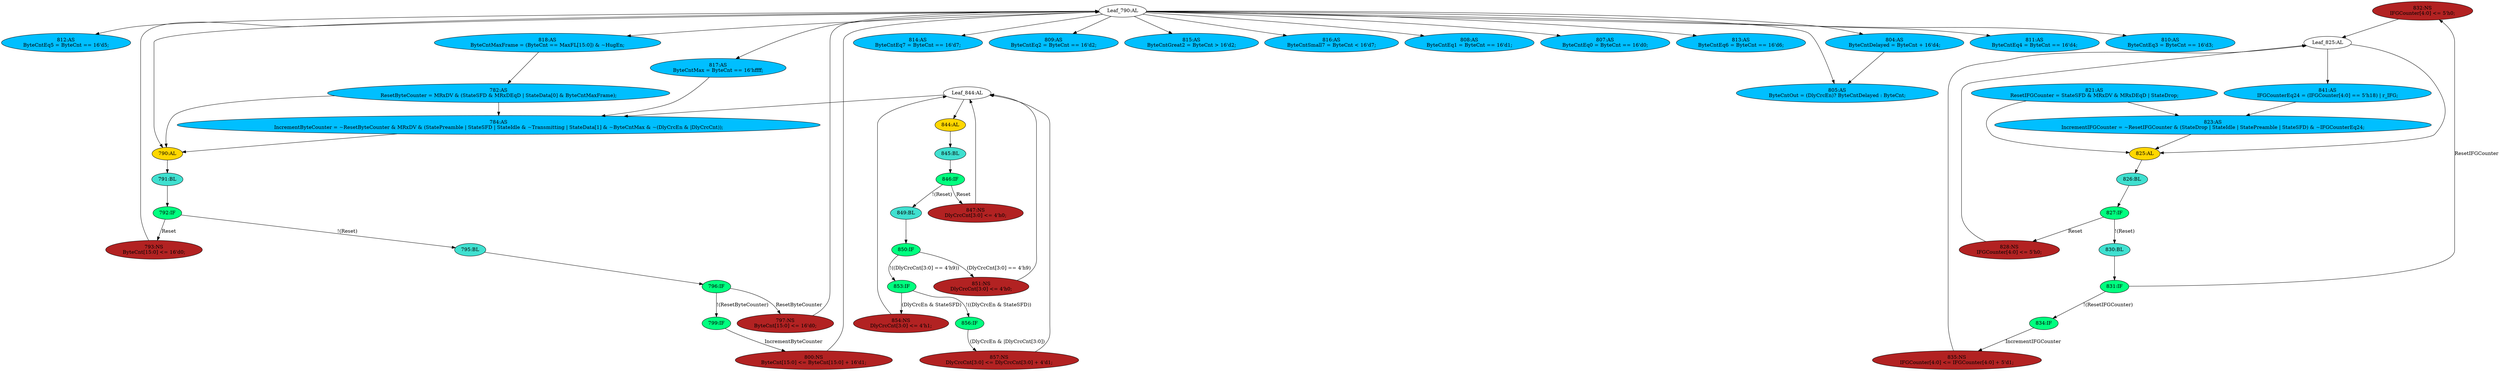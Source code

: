 strict digraph "compose( ,  )" {
	node [label="\N"];
	"812:AS"	 [ast="<pyverilog.vparser.ast.Assign object at 0x7fb40f0a7950>",
		def_var="['ByteCntEq5']",
		fillcolor=deepskyblue,
		label="812:AS
ByteCntEq5 = ByteCnt == 16'd5;",
		statements="[]",
		style=filled,
		typ=Assign,
		use_var="['ByteCnt']"];
	"856:IF"	 [ast="<pyverilog.vparser.ast.IfStatement object at 0x7fb40f07af90>",
		fillcolor=springgreen,
		label="856:IF",
		statements="[]",
		style=filled,
		typ=IfStatement];
	"857:NS"	 [ast="<pyverilog.vparser.ast.NonblockingSubstitution object at 0x7fb40f0aa190>",
		fillcolor=firebrick,
		label="857:NS
DlyCrcCnt[3:0] <= DlyCrcCnt[3:0] + 4'd1;",
		statements="[<pyverilog.vparser.ast.NonblockingSubstitution object at 0x7fb40f0aa190>]",
		style=filled,
		typ=NonblockingSubstitution];
	"856:IF" -> "857:NS"	 [cond="['DlyCrcEn', 'DlyCrcCnt']",
		label="(DlyCrcEn & |DlyCrcCnt[3:0])",
		lineno=856];
	"849:BL"	 [ast="<pyverilog.vparser.ast.Block object at 0x7fb40f07a390>",
		fillcolor=turquoise,
		label="849:BL",
		statements="[]",
		style=filled,
		typ=Block];
	"850:IF"	 [ast="<pyverilog.vparser.ast.IfStatement object at 0x7fb40f07a7d0>",
		fillcolor=springgreen,
		label="850:IF",
		statements="[]",
		style=filled,
		typ=IfStatement];
	"849:BL" -> "850:IF"	 [cond="[]",
		lineno=None];
	"796:IF"	 [ast="<pyverilog.vparser.ast.IfStatement object at 0x7fb40f0b4790>",
		fillcolor=springgreen,
		label="796:IF",
		statements="[]",
		style=filled,
		typ=IfStatement];
	"797:NS"	 [ast="<pyverilog.vparser.ast.NonblockingSubstitution object at 0x7fb40f0b4750>",
		fillcolor=firebrick,
		label="797:NS
ByteCnt[15:0] <= 16'd0;",
		statements="[<pyverilog.vparser.ast.NonblockingSubstitution object at 0x7fb40f0b4750>]",
		style=filled,
		typ=NonblockingSubstitution];
	"796:IF" -> "797:NS"	 [cond="['ResetByteCounter']",
		label=ResetByteCounter,
		lineno=796];
	"799:IF"	 [ast="<pyverilog.vparser.ast.IfStatement object at 0x7fb40f0b4a50>",
		fillcolor=springgreen,
		label="799:IF",
		statements="[]",
		style=filled,
		typ=IfStatement];
	"796:IF" -> "799:IF"	 [cond="['ResetByteCounter']",
		label="!(ResetByteCounter)",
		lineno=796];
	"782:AS"	 [ast="<pyverilog.vparser.ast.Assign object at 0x7fb40f0a4650>",
		def_var="['ResetByteCounter']",
		fillcolor=deepskyblue,
		label="782:AS
ResetByteCounter = MRxDV & (StateSFD & MRxDEqD | StateData[0] & ByteCntMaxFrame);",
		statements="[]",
		style=filled,
		typ=Assign,
		use_var="['MRxDV', 'StateSFD', 'MRxDEqD', 'StateData', 'ByteCntMaxFrame']"];
	"784:AS"	 [ast="<pyverilog.vparser.ast.Assign object at 0x7fb40f0a4fd0>",
		def_var="['IncrementByteCounter']",
		fillcolor=deepskyblue,
		label="784:AS
IncrementByteCounter = ~ResetByteCounter & MRxDV & (StatePreamble | StateSFD | StateIdle & ~Transmitting | StateData[1] & ~\
ByteCntMax & ~(DlyCrcEn & |DlyCrcCnt));",
		statements="[]",
		style=filled,
		typ=Assign,
		use_var="['ResetByteCounter', 'MRxDV', 'StatePreamble', 'StateSFD', 'StateIdle', 'Transmitting', 'StateData', 'ByteCntMax', 'DlyCrcEn', '\
DlyCrcCnt']"];
	"782:AS" -> "784:AS";
	"790:AL"	 [ast="<pyverilog.vparser.ast.Always object at 0x7fb40f0b4150>",
		clk_sens=True,
		fillcolor=gold,
		label="790:AL",
		sens="['MRxClk', 'Reset']",
		statements="[]",
		style=filled,
		typ=Always,
		use_var="['Reset', 'ResetByteCounter', 'ByteCnt', 'IncrementByteCounter']"];
	"782:AS" -> "790:AL";
	"832:NS"	 [ast="<pyverilog.vparser.ast.NonblockingSubstitution object at 0x7fb40f09d750>",
		fillcolor=firebrick,
		label="832:NS
IFGCounter[4:0] <= 5'h0;",
		statements="[<pyverilog.vparser.ast.NonblockingSubstitution object at 0x7fb40f09d750>]",
		style=filled,
		typ=NonblockingSubstitution];
	"Leaf_825:AL"	 [def_var="['IFGCounter']",
		label="Leaf_825:AL"];
	"832:NS" -> "Leaf_825:AL"	 [cond="[]",
		lineno=None];
	"823:AS"	 [ast="<pyverilog.vparser.ast.Assign object at 0x7fb40f087dd0>",
		def_var="['IncrementIFGCounter']",
		fillcolor=deepskyblue,
		label="823:AS
IncrementIFGCounter = ~ResetIFGCounter & (StateDrop | StateIdle | StatePreamble | StateSFD) & ~IFGCounterEq24;",
		statements="[]",
		style=filled,
		typ=Assign,
		use_var="['ResetIFGCounter', 'StateDrop', 'StateIdle', 'StatePreamble', 'StateSFD', 'IFGCounterEq24']"];
	"825:AL"	 [ast="<pyverilog.vparser.ast.Always object at 0x7fb40f09d150>",
		clk_sens=True,
		fillcolor=gold,
		label="825:AL",
		sens="['MRxClk', 'Reset']",
		statements="[]",
		style=filled,
		typ=Always,
		use_var="['Reset', 'ResetIFGCounter', 'IncrementIFGCounter', 'IFGCounter']"];
	"823:AS" -> "825:AL";
	"814:AS"	 [ast="<pyverilog.vparser.ast.Assign object at 0x7fb40f0a7cd0>",
		def_var="['ByteCntEq7']",
		fillcolor=deepskyblue,
		label="814:AS
ByteCntEq7 = ByteCnt == 16'd7;",
		statements="[]",
		style=filled,
		typ=Assign,
		use_var="['ByteCnt']"];
	"841:AS"	 [ast="<pyverilog.vparser.ast.Assign object at 0x7fb40f09dd10>",
		def_var="['IFGCounterEq24']",
		fillcolor=deepskyblue,
		label="841:AS
IFGCounterEq24 = (IFGCounter[4:0] == 5'h18) | r_IFG;",
		statements="[]",
		style=filled,
		typ=Assign,
		use_var="['IFGCounter', 'r_IFG']"];
	"841:AS" -> "823:AS";
	"Leaf_790:AL"	 [def_var="['ByteCnt']",
		label="Leaf_790:AL"];
	"797:NS" -> "Leaf_790:AL"	 [cond="[]",
		lineno=None];
	"Leaf_825:AL" -> "841:AS";
	"Leaf_825:AL" -> "825:AL";
	"800:NS"	 [ast="<pyverilog.vparser.ast.NonblockingSubstitution object at 0x7fb40f0b4c10>",
		fillcolor=firebrick,
		label="800:NS
ByteCnt[15:0] <= ByteCnt[15:0] + 16'd1;",
		statements="[<pyverilog.vparser.ast.NonblockingSubstitution object at 0x7fb40f0b4c10>]",
		style=filled,
		typ=NonblockingSubstitution];
	"799:IF" -> "800:NS"	 [cond="['IncrementByteCounter']",
		label=IncrementByteCounter,
		lineno=799];
	"809:AS"	 [ast="<pyverilog.vparser.ast.Assign object at 0x7fb40f0a7410>",
		def_var="['ByteCntEq2']",
		fillcolor=deepskyblue,
		label="809:AS
ByteCntEq2 = ByteCnt == 16'd2;",
		statements="[]",
		style=filled,
		typ=Assign,
		use_var="['ByteCnt']"];
	"Leaf_790:AL" -> "812:AS";
	"Leaf_790:AL" -> "814:AS";
	"Leaf_790:AL" -> "809:AS";
	"817:AS"	 [ast="<pyverilog.vparser.ast.Assign object at 0x7fb40f0872d0>",
		def_var="['ByteCntMax']",
		fillcolor=deepskyblue,
		label="817:AS
ByteCntMax = ByteCnt == 16'hffff;",
		statements="[]",
		style=filled,
		typ=Assign,
		use_var="['ByteCnt']"];
	"Leaf_790:AL" -> "817:AS";
	"815:AS"	 [ast="<pyverilog.vparser.ast.Assign object at 0x7fb40f0a7ed0>",
		def_var="['ByteCntGreat2']",
		fillcolor=deepskyblue,
		label="815:AS
ByteCntGreat2 = ByteCnt > 16'd2;",
		statements="[]",
		style=filled,
		typ=Assign,
		use_var="['ByteCnt']"];
	"Leaf_790:AL" -> "815:AS";
	"816:AS"	 [ast="<pyverilog.vparser.ast.Assign object at 0x7fb40f087110>",
		def_var="['ByteCntSmall7']",
		fillcolor=deepskyblue,
		label="816:AS
ByteCntSmall7 = ByteCnt < 16'd7;",
		statements="[]",
		style=filled,
		typ=Assign,
		use_var="['ByteCnt']"];
	"Leaf_790:AL" -> "816:AS";
	"808:AS"	 [ast="<pyverilog.vparser.ast.Assign object at 0x7fb40f0a7250>",
		def_var="['ByteCntEq1']",
		fillcolor=deepskyblue,
		label="808:AS
ByteCntEq1 = ByteCnt == 16'd1;",
		statements="[]",
		style=filled,
		typ=Assign,
		use_var="['ByteCnt']"];
	"Leaf_790:AL" -> "808:AS";
	"807:AS"	 [ast="<pyverilog.vparser.ast.Assign object at 0x7fb40f0a7090>",
		def_var="['ByteCntEq0']",
		fillcolor=deepskyblue,
		label="807:AS
ByteCntEq0 = ByteCnt == 16'd0;",
		statements="[]",
		style=filled,
		typ=Assign,
		use_var="['ByteCnt']"];
	"Leaf_790:AL" -> "807:AS";
	"813:AS"	 [ast="<pyverilog.vparser.ast.Assign object at 0x7fb40f0a7b10>",
		def_var="['ByteCntEq6']",
		fillcolor=deepskyblue,
		label="813:AS
ByteCntEq6 = ByteCnt == 16'd6;",
		statements="[]",
		style=filled,
		typ=Assign,
		use_var="['ByteCnt']"];
	"Leaf_790:AL" -> "813:AS";
	"804:AS"	 [ast="<pyverilog.vparser.ast.Assign object at 0x7fb40f0b4b90>",
		def_var="['ByteCntDelayed']",
		fillcolor=deepskyblue,
		label="804:AS
ByteCntDelayed = ByteCnt + 16'd4;",
		statements="[]",
		style=filled,
		typ=Assign,
		use_var="['ByteCnt']"];
	"Leaf_790:AL" -> "804:AS";
	"818:AS"	 [ast="<pyverilog.vparser.ast.Assign object at 0x7fb40f087550>",
		def_var="['ByteCntMaxFrame']",
		fillcolor=deepskyblue,
		label="818:AS
ByteCntMaxFrame = (ByteCnt == MaxFL[15:0]) & ~HugEn;",
		statements="[]",
		style=filled,
		typ=Assign,
		use_var="['ByteCnt', 'MaxFL', 'HugEn']"];
	"Leaf_790:AL" -> "818:AS";
	"Leaf_790:AL" -> "790:AL";
	"811:AS"	 [ast="<pyverilog.vparser.ast.Assign object at 0x7fb40f0a7790>",
		def_var="['ByteCntEq4']",
		fillcolor=deepskyblue,
		label="811:AS
ByteCntEq4 = ByteCnt == 16'd4;",
		statements="[]",
		style=filled,
		typ=Assign,
		use_var="['ByteCnt']"];
	"Leaf_790:AL" -> "811:AS";
	"805:AS"	 [ast="<pyverilog.vparser.ast.Assign object at 0x7fb40f0b4e10>",
		def_var="['ByteCntOut']",
		fillcolor=deepskyblue,
		label="805:AS
ByteCntOut = (DlyCrcEn)? ByteCntDelayed : ByteCnt;",
		statements="[]",
		style=filled,
		typ=Assign,
		use_var="['DlyCrcEn', 'ByteCntDelayed', 'ByteCnt']"];
	"Leaf_790:AL" -> "805:AS";
	"810:AS"	 [ast="<pyverilog.vparser.ast.Assign object at 0x7fb40f0a75d0>",
		def_var="['ByteCntEq3']",
		fillcolor=deepskyblue,
		label="810:AS
ByteCntEq3 = ByteCnt == 16'd3;",
		statements="[]",
		style=filled,
		typ=Assign,
		use_var="['ByteCnt']"];
	"Leaf_790:AL" -> "810:AS";
	"817:AS" -> "784:AS";
	"853:IF"	 [ast="<pyverilog.vparser.ast.IfStatement object at 0x7fb40f07ab90>",
		fillcolor=springgreen,
		label="853:IF",
		statements="[]",
		style=filled,
		typ=IfStatement];
	"853:IF" -> "856:IF"	 [cond="['DlyCrcEn', 'StateSFD']",
		label="!((DlyCrcEn & StateSFD))",
		lineno=853];
	"854:NS"	 [ast="<pyverilog.vparser.ast.NonblockingSubstitution object at 0x7fb40f07ab50>",
		fillcolor=firebrick,
		label="854:NS
DlyCrcCnt[3:0] <= 4'h1;",
		statements="[<pyverilog.vparser.ast.NonblockingSubstitution object at 0x7fb40f07ab50>]",
		style=filled,
		typ=NonblockingSubstitution];
	"853:IF" -> "854:NS"	 [cond="['DlyCrcEn', 'StateSFD']",
		label="(DlyCrcEn & StateSFD)",
		lineno=853];
	"834:IF"	 [ast="<pyverilog.vparser.ast.IfStatement object at 0x7fb40f09da50>",
		fillcolor=springgreen,
		label="834:IF",
		statements="[]",
		style=filled,
		typ=IfStatement];
	"835:NS"	 [ast="<pyverilog.vparser.ast.NonblockingSubstitution object at 0x7fb40f09dc10>",
		fillcolor=firebrick,
		label="835:NS
IFGCounter[4:0] <= IFGCounter[4:0] + 5'd1;",
		statements="[<pyverilog.vparser.ast.NonblockingSubstitution object at 0x7fb40f09dc10>]",
		style=filled,
		typ=NonblockingSubstitution];
	"834:IF" -> "835:NS"	 [cond="['IncrementIFGCounter']",
		label=IncrementIFGCounter,
		lineno=834];
	"Leaf_844:AL"	 [def_var="['DlyCrcCnt']",
		label="Leaf_844:AL"];
	"Leaf_844:AL" -> "784:AS";
	"844:AL"	 [ast="<pyverilog.vparser.ast.Always object at 0x7fb40f07a090>",
		clk_sens=True,
		fillcolor=gold,
		label="844:AL",
		sens="['MRxClk', 'Reset']",
		statements="[]",
		style=filled,
		typ=Always,
		use_var="['Reset', 'DlyCrcEn', 'StateSFD', 'DlyCrcCnt']"];
	"Leaf_844:AL" -> "844:AL";
	"793:NS"	 [ast="<pyverilog.vparser.ast.NonblockingSubstitution object at 0x7fb40f0b4390>",
		fillcolor=firebrick,
		label="793:NS
ByteCnt[15:0] <= 16'd0;",
		statements="[<pyverilog.vparser.ast.NonblockingSubstitution object at 0x7fb40f0b4390>]",
		style=filled,
		typ=NonblockingSubstitution];
	"793:NS" -> "Leaf_790:AL"	 [cond="[]",
		lineno=None];
	"800:NS" -> "Leaf_790:AL"	 [cond="[]",
		lineno=None];
	"857:NS" -> "Leaf_844:AL"	 [cond="[]",
		lineno=None];
	"828:NS"	 [ast="<pyverilog.vparser.ast.NonblockingSubstitution object at 0x7fb40f09d390>",
		fillcolor=firebrick,
		label="828:NS
IFGCounter[4:0] <= 5'h0;",
		statements="[<pyverilog.vparser.ast.NonblockingSubstitution object at 0x7fb40f09d390>]",
		style=filled,
		typ=NonblockingSubstitution];
	"828:NS" -> "Leaf_825:AL"	 [cond="[]",
		lineno=None];
	"845:BL"	 [ast="<pyverilog.vparser.ast.Block object at 0x7fb40f07a050>",
		fillcolor=turquoise,
		label="845:BL",
		statements="[]",
		style=filled,
		typ=Block];
	"846:IF"	 [ast="<pyverilog.vparser.ast.IfStatement object at 0x7fb40f07a310>",
		fillcolor=springgreen,
		label="846:IF",
		statements="[]",
		style=filled,
		typ=IfStatement];
	"845:BL" -> "846:IF"	 [cond="[]",
		lineno=None];
	"804:AS" -> "805:AS";
	"851:NS"	 [ast="<pyverilog.vparser.ast.NonblockingSubstitution object at 0x7fb40f07a790>",
		fillcolor=firebrick,
		label="851:NS
DlyCrcCnt[3:0] <= 4'h0;",
		statements="[<pyverilog.vparser.ast.NonblockingSubstitution object at 0x7fb40f07a790>]",
		style=filled,
		typ=NonblockingSubstitution];
	"851:NS" -> "Leaf_844:AL"	 [cond="[]",
		lineno=None];
	"784:AS" -> "790:AL";
	"844:AL" -> "845:BL"	 [cond="[]",
		lineno=None];
	"826:BL"	 [ast="<pyverilog.vparser.ast.Block object at 0x7fb40f09d110>",
		fillcolor=turquoise,
		label="826:BL",
		statements="[]",
		style=filled,
		typ=Block];
	"825:AL" -> "826:BL"	 [cond="[]",
		lineno=None];
	"850:IF" -> "853:IF"	 [cond="['DlyCrcCnt']",
		label="!((DlyCrcCnt[3:0] == 4'h9))",
		lineno=850];
	"850:IF" -> "851:NS"	 [cond="['DlyCrcCnt']",
		label="(DlyCrcCnt[3:0] == 4'h9)",
		lineno=850];
	"818:AS" -> "782:AS";
	"854:NS" -> "Leaf_844:AL"	 [cond="[]",
		lineno=None];
	"835:NS" -> "Leaf_825:AL"	 [cond="[]",
		lineno=None];
	"792:IF"	 [ast="<pyverilog.vparser.ast.IfStatement object at 0x7fb40f0b43d0>",
		fillcolor=springgreen,
		label="792:IF",
		statements="[]",
		style=filled,
		typ=IfStatement];
	"792:IF" -> "793:NS"	 [cond="['Reset']",
		label=Reset,
		lineno=792];
	"795:BL"	 [ast="<pyverilog.vparser.ast.Block object at 0x7fb40f0b4450>",
		fillcolor=turquoise,
		label="795:BL",
		statements="[]",
		style=filled,
		typ=Block];
	"792:IF" -> "795:BL"	 [cond="['Reset']",
		label="!(Reset)",
		lineno=792];
	"791:BL"	 [ast="<pyverilog.vparser.ast.Block object at 0x7fb40f0b4190>",
		fillcolor=turquoise,
		label="791:BL",
		statements="[]",
		style=filled,
		typ=Block];
	"791:BL" -> "792:IF"	 [cond="[]",
		lineno=None];
	"790:AL" -> "791:BL"	 [cond="[]",
		lineno=None];
	"795:BL" -> "796:IF"	 [cond="[]",
		lineno=None];
	"831:IF"	 [ast="<pyverilog.vparser.ast.IfStatement object at 0x7fb40f09d790>",
		fillcolor=springgreen,
		label="831:IF",
		statements="[]",
		style=filled,
		typ=IfStatement];
	"831:IF" -> "832:NS"	 [cond="['ResetIFGCounter']",
		label=ResetIFGCounter,
		lineno=831];
	"831:IF" -> "834:IF"	 [cond="['ResetIFGCounter']",
		label="!(ResetIFGCounter)",
		lineno=831];
	"827:IF"	 [ast="<pyverilog.vparser.ast.IfStatement object at 0x7fb40f09d3d0>",
		fillcolor=springgreen,
		label="827:IF",
		statements="[]",
		style=filled,
		typ=IfStatement];
	"826:BL" -> "827:IF"	 [cond="[]",
		lineno=None];
	"846:IF" -> "849:BL"	 [cond="['Reset']",
		label="!(Reset)",
		lineno=846];
	"847:NS"	 [ast="<pyverilog.vparser.ast.NonblockingSubstitution object at 0x7fb40f07a2d0>",
		fillcolor=firebrick,
		label="847:NS
DlyCrcCnt[3:0] <= 4'h0;",
		statements="[<pyverilog.vparser.ast.NonblockingSubstitution object at 0x7fb40f07a2d0>]",
		style=filled,
		typ=NonblockingSubstitution];
	"846:IF" -> "847:NS"	 [cond="['Reset']",
		label=Reset,
		lineno=846];
	"830:BL"	 [ast="<pyverilog.vparser.ast.Block object at 0x7fb40f09d450>",
		fillcolor=turquoise,
		label="830:BL",
		statements="[]",
		style=filled,
		typ=Block];
	"830:BL" -> "831:IF"	 [cond="[]",
		lineno=None];
	"821:AS"	 [ast="<pyverilog.vparser.ast.Assign object at 0x7fb40f087850>",
		def_var="['ResetIFGCounter']",
		fillcolor=deepskyblue,
		label="821:AS
ResetIFGCounter = StateSFD & MRxDV & MRxDEqD | StateDrop;",
		statements="[]",
		style=filled,
		typ=Assign,
		use_var="['StateSFD', 'MRxDV', 'MRxDEqD', 'StateDrop']"];
	"821:AS" -> "823:AS";
	"821:AS" -> "825:AL";
	"827:IF" -> "828:NS"	 [cond="['Reset']",
		label=Reset,
		lineno=827];
	"827:IF" -> "830:BL"	 [cond="['Reset']",
		label="!(Reset)",
		lineno=827];
	"847:NS" -> "Leaf_844:AL"	 [cond="[]",
		lineno=None];
}
